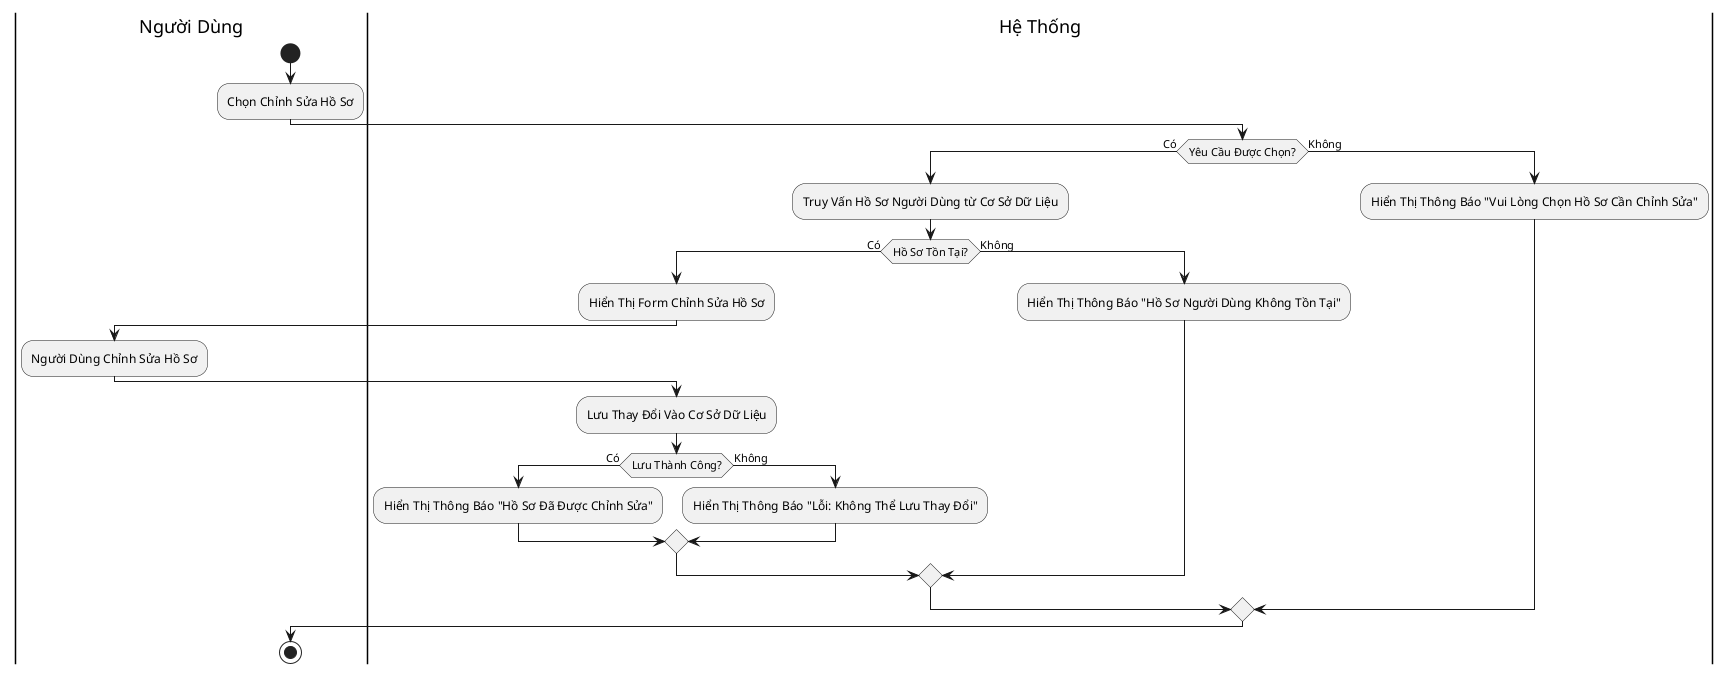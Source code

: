 @startuml
|Người Dùng|
start
:Chọn Chỉnh Sửa Hồ Sơ;
|Hệ Thống|
if (Yêu Cầu Được Chọn?) then (Có)
  :Truy Vấn Hồ Sơ Người Dùng từ Cơ Sở Dữ Liệu;
  if (Hồ Sơ Tồn Tại?) then (Có)
    :Hiển Thị Form Chỉnh Sửa Hồ Sơ;
    |Người Dùng|
    :Người Dùng Chỉnh Sửa Hồ Sơ;
    |Hệ Thống|
    :Lưu Thay Đổi Vào Cơ Sở Dữ Liệu;
    if (Lưu Thành Công?) then (Có)
      :Hiển Thị Thông Báo "Hồ Sơ Đã Được Chỉnh Sửa";
    else (Không)
      :Hiển Thị Thông Báo "Lỗi: Không Thể Lưu Thay Đổi";
    endif
  else (Không)
    :Hiển Thị Thông Báo "Hồ Sơ Người Dùng Không Tồn Tại";
  endif
else (Không)
  :Hiển Thị Thông Báo "Vui Lòng Chọn Hồ Sơ Cần Chỉnh Sửa";
endif
|Người Dùng|
stop
@enduml